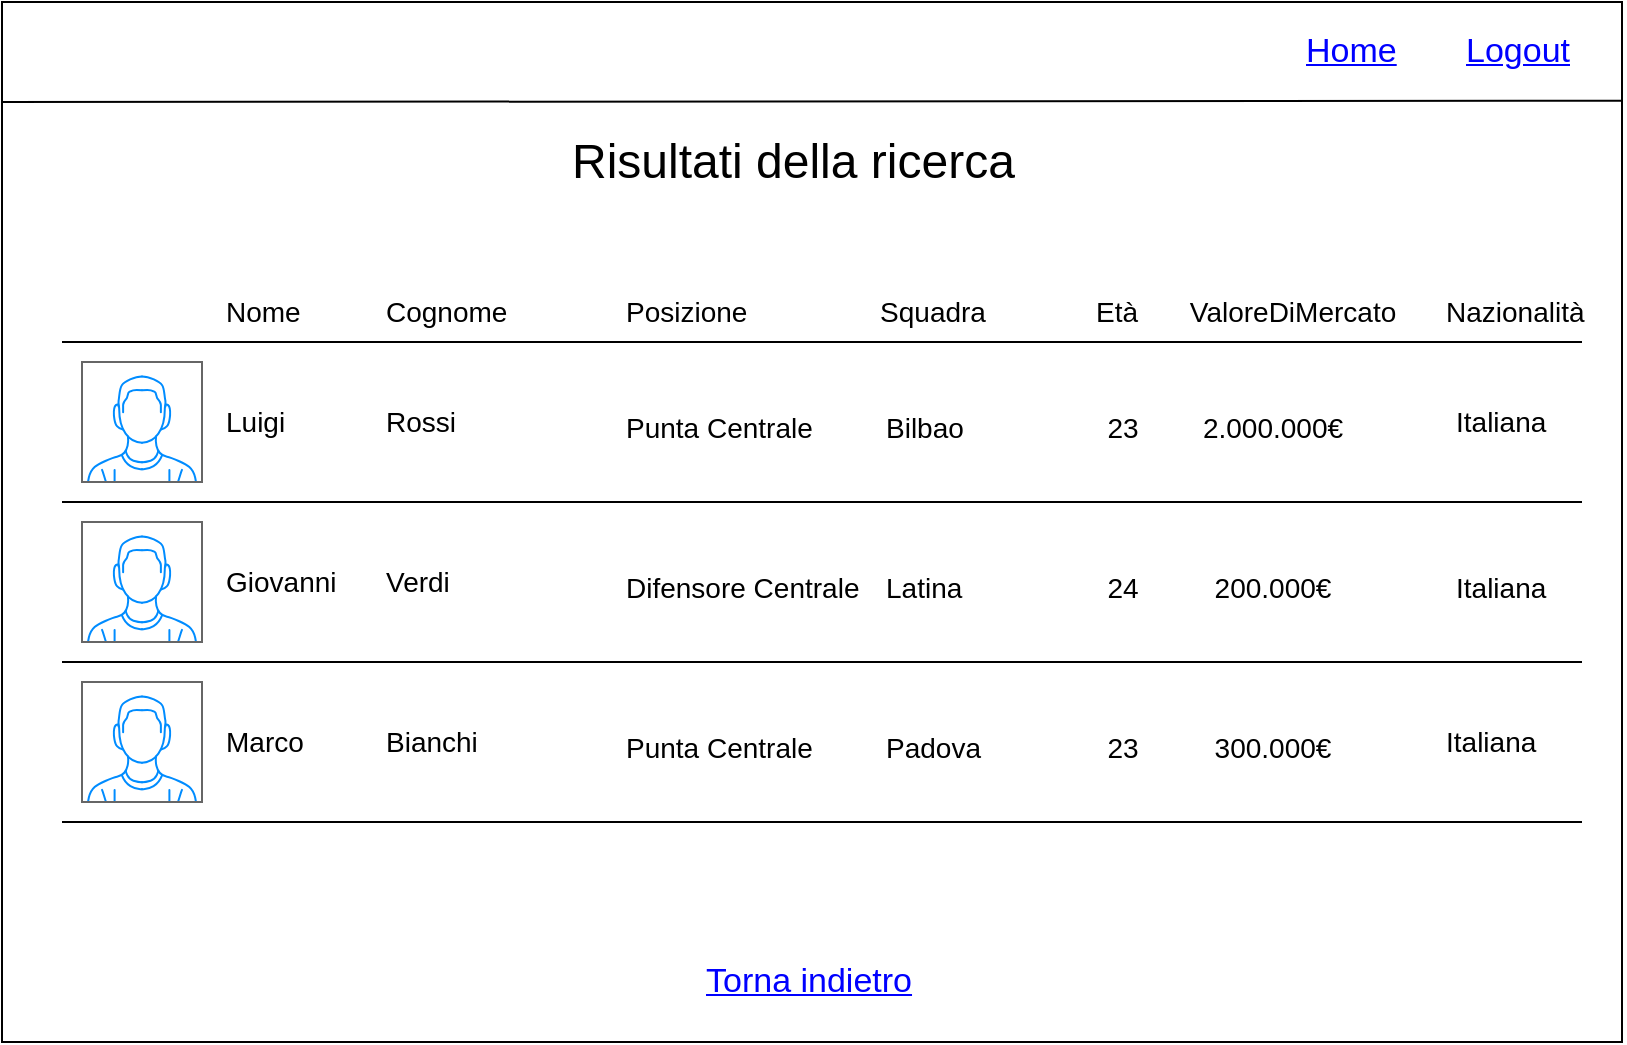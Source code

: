 <mxfile version="12.5.3" type="device"><diagram id="uAqm0iCNlVFCnFmjLkht" name="Page-1"><mxGraphModel dx="1038" dy="607" grid="1" gridSize="10" guides="1" tooltips="1" connect="1" arrows="1" fold="1" page="1" pageScale="1" pageWidth="827" pageHeight="1169" math="0" shadow="0"><root><mxCell id="0"/><mxCell id="1" parent="0"/><mxCell id="KenCJqnhuffm2br_pWLQ-40" value="" style="rounded=0;whiteSpace=wrap;html=1;" parent="1" vertex="1"><mxGeometry x="10" y="70" width="810" height="520" as="geometry"/></mxCell><mxCell id="KenCJqnhuffm2br_pWLQ-1" value="" style="verticalLabelPosition=bottom;shadow=0;dashed=0;align=center;html=1;verticalAlign=top;strokeWidth=1;shape=mxgraph.mockup.containers.userMale;strokeColor=#666666;strokeColor2=#008cff;" parent="1" vertex="1"><mxGeometry x="50" y="250" width="60" height="60" as="geometry"/></mxCell><mxCell id="KenCJqnhuffm2br_pWLQ-2" value="&lt;font style=&quot;font-size: 14px&quot;&gt;Luigi&amp;nbsp;&lt;/font&gt;" style="text;html=1;align=left;verticalAlign=middle;resizable=0;points=[];autosize=1;" parent="1" vertex="1"><mxGeometry x="120" y="270" width="50" height="20" as="geometry"/></mxCell><mxCell id="KenCJqnhuffm2br_pWLQ-3" value="" style="endArrow=none;html=1;" parent="1" edge="1"><mxGeometry width="50" height="50" relative="1" as="geometry"><mxPoint x="40" y="240" as="sourcePoint"/><mxPoint x="800" y="240" as="targetPoint"/></mxGeometry></mxCell><mxCell id="KenCJqnhuffm2br_pWLQ-4" value="&lt;font style=&quot;font-size: 14px&quot;&gt;Rossi&lt;/font&gt;" style="text;html=1;align=left;verticalAlign=middle;resizable=0;points=[];autosize=1;" parent="1" vertex="1"><mxGeometry x="200" y="270" width="50" height="20" as="geometry"/></mxCell><mxCell id="KenCJqnhuffm2br_pWLQ-5" value="&lt;font style=&quot;font-size: 14px&quot;&gt;Nome&lt;/font&gt;" style="text;html=1;strokeColor=none;fillColor=none;align=left;verticalAlign=middle;whiteSpace=wrap;rounded=0;" parent="1" vertex="1"><mxGeometry x="120" y="210" width="50" height="30" as="geometry"/></mxCell><mxCell id="KenCJqnhuffm2br_pWLQ-6" value="&lt;font style=&quot;font-size: 14px&quot;&gt;Cognome&lt;/font&gt;" style="text;html=1;align=left;verticalAlign=middle;resizable=0;points=[];autosize=1;" parent="1" vertex="1"><mxGeometry x="200" y="215" width="80" height="20" as="geometry"/></mxCell><mxCell id="KenCJqnhuffm2br_pWLQ-7" value="&lt;font style=&quot;font-size: 14px&quot;&gt;Posizione&lt;/font&gt;" style="text;html=1;align=left;verticalAlign=middle;resizable=0;points=[];autosize=1;" parent="1" vertex="1"><mxGeometry x="320" y="215" width="80" height="20" as="geometry"/></mxCell><mxCell id="KenCJqnhuffm2br_pWLQ-8" value="&lt;font style=&quot;font-size: 14px&quot;&gt;Punta Centrale&lt;/font&gt;" style="text;html=1;align=left;verticalAlign=middle;resizable=0;points=[];autosize=1;" parent="1" vertex="1"><mxGeometry x="320" y="273" width="110" height="20" as="geometry"/></mxCell><mxCell id="KenCJqnhuffm2br_pWLQ-9" value="&lt;font style=&quot;font-size: 14px&quot;&gt;Squadra&lt;/font&gt;" style="text;html=1;align=center;verticalAlign=middle;resizable=0;points=[];autosize=1;" parent="1" vertex="1"><mxGeometry x="440" y="215" width="70" height="20" as="geometry"/></mxCell><mxCell id="KenCJqnhuffm2br_pWLQ-10" value="&lt;font style=&quot;font-size: 14px&quot;&gt;Bilbao&lt;/font&gt;" style="text;html=1;align=left;verticalAlign=middle;resizable=0;points=[];autosize=1;" parent="1" vertex="1"><mxGeometry x="450" y="273" width="50" height="20" as="geometry"/></mxCell><mxCell id="KenCJqnhuffm2br_pWLQ-13" value="&lt;font style=&quot;font-size: 14px&quot;&gt;Età&lt;/font&gt;" style="text;html=1;align=left;verticalAlign=middle;resizable=0;points=[];autosize=1;" parent="1" vertex="1"><mxGeometry x="555" y="215" width="40" height="20" as="geometry"/></mxCell><mxCell id="KenCJqnhuffm2br_pWLQ-14" value="&lt;font style=&quot;font-size: 14px&quot;&gt;23&lt;/font&gt;" style="text;html=1;align=center;verticalAlign=middle;resizable=0;points=[];autosize=1;" parent="1" vertex="1"><mxGeometry x="555" y="273" width="30" height="20" as="geometry"/></mxCell><mxCell id="KenCJqnhuffm2br_pWLQ-15" value="&lt;font style=&quot;font-size: 14px&quot;&gt;Nazionalità&lt;/font&gt;" style="text;html=1;align=left;verticalAlign=middle;resizable=0;points=[];autosize=1;" parent="1" vertex="1"><mxGeometry x="730" y="215" width="90" height="20" as="geometry"/></mxCell><mxCell id="KenCJqnhuffm2br_pWLQ-16" value="&lt;font style=&quot;font-size: 14px&quot;&gt;Italiana&lt;/font&gt;" style="text;html=1;align=left;verticalAlign=middle;resizable=0;points=[];autosize=1;" parent="1" vertex="1"><mxGeometry x="735" y="270" width="60" height="20" as="geometry"/></mxCell><mxCell id="KenCJqnhuffm2br_pWLQ-18" value="" style="endArrow=none;html=1;" parent="1" edge="1"><mxGeometry width="50" height="50" relative="1" as="geometry"><mxPoint x="40" y="320" as="sourcePoint"/><mxPoint x="800" y="320" as="targetPoint"/></mxGeometry></mxCell><mxCell id="KenCJqnhuffm2br_pWLQ-19" value="" style="endArrow=none;html=1;" parent="1" edge="1"><mxGeometry width="50" height="50" relative="1" as="geometry"><mxPoint x="40" y="400" as="sourcePoint"/><mxPoint x="800" y="400" as="targetPoint"/></mxGeometry></mxCell><mxCell id="KenCJqnhuffm2br_pWLQ-20" value="" style="endArrow=none;html=1;" parent="1" edge="1"><mxGeometry width="50" height="50" relative="1" as="geometry"><mxPoint x="40" y="480" as="sourcePoint"/><mxPoint x="800" y="480" as="targetPoint"/></mxGeometry></mxCell><mxCell id="KenCJqnhuffm2br_pWLQ-21" value="" style="verticalLabelPosition=bottom;shadow=0;dashed=0;align=center;html=1;verticalAlign=top;strokeWidth=1;shape=mxgraph.mockup.containers.userMale;strokeColor=#666666;strokeColor2=#008cff;" parent="1" vertex="1"><mxGeometry x="50" y="330" width="60" height="60" as="geometry"/></mxCell><mxCell id="KenCJqnhuffm2br_pWLQ-22" value="&lt;font style=&quot;font-size: 14px&quot;&gt;Giovanni&lt;/font&gt;" style="text;html=1;align=left;verticalAlign=middle;resizable=0;points=[];autosize=1;" parent="1" vertex="1"><mxGeometry x="120" y="350" width="70" height="20" as="geometry"/></mxCell><mxCell id="KenCJqnhuffm2br_pWLQ-23" value="&lt;font style=&quot;font-size: 14px&quot;&gt;Verdi&lt;/font&gt;" style="text;html=1;align=left;verticalAlign=middle;resizable=0;points=[];autosize=1;" parent="1" vertex="1"><mxGeometry x="200" y="350" width="50" height="20" as="geometry"/></mxCell><mxCell id="KenCJqnhuffm2br_pWLQ-24" value="&lt;font style=&quot;font-size: 14px&quot;&gt;Difensore Centrale&lt;/font&gt;" style="text;html=1;align=left;verticalAlign=middle;resizable=0;points=[];autosize=1;" parent="1" vertex="1"><mxGeometry x="320" y="353" width="130" height="20" as="geometry"/></mxCell><mxCell id="KenCJqnhuffm2br_pWLQ-25" value="&lt;font style=&quot;font-size: 14px&quot;&gt;Latina&lt;/font&gt;" style="text;html=1;align=left;verticalAlign=middle;resizable=0;points=[];autosize=1;" parent="1" vertex="1"><mxGeometry x="450" y="353" width="50" height="20" as="geometry"/></mxCell><mxCell id="KenCJqnhuffm2br_pWLQ-26" value="&lt;font style=&quot;font-size: 14px&quot;&gt;24&lt;/font&gt;" style="text;html=1;align=center;verticalAlign=middle;resizable=0;points=[];autosize=1;" parent="1" vertex="1"><mxGeometry x="555" y="353" width="30" height="20" as="geometry"/></mxCell><mxCell id="KenCJqnhuffm2br_pWLQ-27" value="&lt;font style=&quot;font-size: 14px&quot;&gt;Italiana&lt;/font&gt;" style="text;html=1;align=left;verticalAlign=middle;resizable=0;points=[];autosize=1;" parent="1" vertex="1"><mxGeometry x="735" y="353" width="60" height="20" as="geometry"/></mxCell><mxCell id="KenCJqnhuffm2br_pWLQ-28" value="" style="verticalLabelPosition=bottom;shadow=0;dashed=0;align=center;html=1;verticalAlign=top;strokeWidth=1;shape=mxgraph.mockup.containers.userMale;strokeColor=#666666;strokeColor2=#008cff;" parent="1" vertex="1"><mxGeometry x="50" y="410" width="60" height="60" as="geometry"/></mxCell><mxCell id="KenCJqnhuffm2br_pWLQ-29" value="&lt;font style=&quot;font-size: 14px&quot;&gt;Marco&lt;/font&gt;" style="text;html=1;align=left;verticalAlign=middle;resizable=0;points=[];autosize=1;" parent="1" vertex="1"><mxGeometry x="120" y="430" width="50" height="20" as="geometry"/></mxCell><mxCell id="KenCJqnhuffm2br_pWLQ-30" value="&lt;font style=&quot;font-size: 14px&quot;&gt;Bianchi&lt;/font&gt;" style="text;html=1;align=left;verticalAlign=middle;resizable=0;points=[];autosize=1;" parent="1" vertex="1"><mxGeometry x="200" y="430" width="60" height="20" as="geometry"/></mxCell><mxCell id="KenCJqnhuffm2br_pWLQ-31" value="&lt;font style=&quot;font-size: 14px&quot;&gt;Punta Centrale&lt;/font&gt;" style="text;html=1;align=left;verticalAlign=middle;resizable=0;points=[];autosize=1;" parent="1" vertex="1"><mxGeometry x="320" y="433" width="110" height="20" as="geometry"/></mxCell><mxCell id="KenCJqnhuffm2br_pWLQ-32" value="&lt;font style=&quot;font-size: 14px&quot;&gt;Padova&lt;/font&gt;" style="text;html=1;align=left;verticalAlign=middle;resizable=0;points=[];autosize=1;" parent="1" vertex="1"><mxGeometry x="450" y="433" width="60" height="20" as="geometry"/></mxCell><mxCell id="KenCJqnhuffm2br_pWLQ-33" value="&lt;font style=&quot;font-size: 14px&quot;&gt;23&lt;/font&gt;" style="text;html=1;align=center;verticalAlign=middle;resizable=0;points=[];autosize=1;" parent="1" vertex="1"><mxGeometry x="555" y="433" width="30" height="20" as="geometry"/></mxCell><mxCell id="KenCJqnhuffm2br_pWLQ-34" value="&lt;font style=&quot;font-size: 14px&quot;&gt;Italiana&lt;/font&gt;" style="text;html=1;align=left;verticalAlign=middle;resizable=0;points=[];autosize=1;" parent="1" vertex="1"><mxGeometry x="730" y="430" width="60" height="20" as="geometry"/></mxCell><mxCell id="KenCJqnhuffm2br_pWLQ-35" value="&lt;font style=&quot;font-size: 24px&quot;&gt;Risultati della ricerca&lt;/font&gt;" style="text;html=1;align=left;verticalAlign=middle;resizable=0;points=[];autosize=1;" parent="1" vertex="1"><mxGeometry x="293" y="140" width="240" height="20" as="geometry"/></mxCell><mxCell id="KenCJqnhuffm2br_pWLQ-36" value="Torna indietro" style="shape=rectangle;strokeColor=none;fillColor=none;linkText=;fontSize=17;fontColor=#0000ff;fontStyle=4;html=1;align=center;" parent="1" vertex="1"><mxGeometry x="348" y="540" width="130" height="40" as="geometry"/></mxCell><mxCell id="KenCJqnhuffm2br_pWLQ-38" value="Home" style="shape=rectangle;strokeColor=none;fillColor=none;linkText=;fontSize=17;fontColor=#0000ff;fontStyle=4;html=1;align=left;" parent="1" vertex="1"><mxGeometry x="660" y="80" width="50" height="30" as="geometry"/></mxCell><mxCell id="KenCJqnhuffm2br_pWLQ-39" value="Logout" style="shape=rectangle;strokeColor=none;fillColor=none;linkText=;fontSize=17;fontColor=#0000ff;fontStyle=4;html=1;align=left;" parent="1" vertex="1"><mxGeometry x="740" y="80" width="50" height="30" as="geometry"/></mxCell><mxCell id="KenCJqnhuffm2br_pWLQ-41" value="" style="endArrow=none;html=1;entryX=1;entryY=0.095;entryDx=0;entryDy=0;entryPerimeter=0;" parent="1" target="KenCJqnhuffm2br_pWLQ-40" edge="1"><mxGeometry width="50" height="50" relative="1" as="geometry"><mxPoint x="10" y="120" as="sourcePoint"/><mxPoint x="770" y="120" as="targetPoint"/></mxGeometry></mxCell><mxCell id="kKO1clsFLESfOm0tSubJ-3" value="ValoreDiMercato" style="text;html=1;align=center;verticalAlign=middle;resizable=0;points=[];autosize=1;fontSize=14;" vertex="1" parent="1"><mxGeometry x="595" y="215.0" width="120" height="20" as="geometry"/></mxCell><mxCell id="kKO1clsFLESfOm0tSubJ-6" value="2.000.000€" style="text;html=1;align=center;verticalAlign=middle;resizable=0;points=[];autosize=1;fontSize=14;" vertex="1" parent="1"><mxGeometry x="600" y="273" width="90" height="20" as="geometry"/></mxCell><mxCell id="kKO1clsFLESfOm0tSubJ-9" value="300.000€" style="text;html=1;align=center;verticalAlign=middle;resizable=0;points=[];autosize=1;fontSize=14;" vertex="1" parent="1"><mxGeometry x="610" y="433" width="70" height="20" as="geometry"/></mxCell><mxCell id="kKO1clsFLESfOm0tSubJ-10" value="200.000€" style="text;html=1;align=center;verticalAlign=middle;resizable=0;points=[];autosize=1;fontSize=14;" vertex="1" parent="1"><mxGeometry x="610" y="353" width="70" height="20" as="geometry"/></mxCell></root></mxGraphModel></diagram></mxfile>